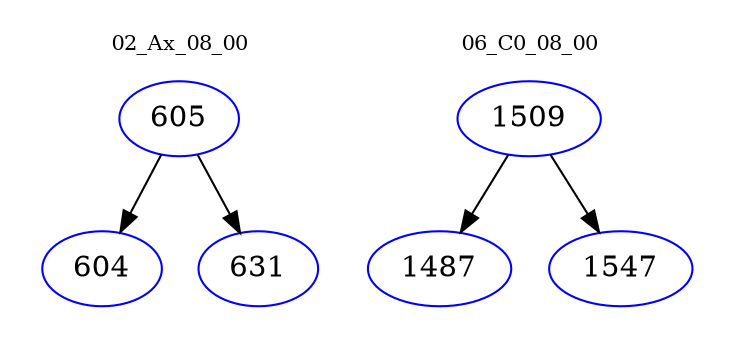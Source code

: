 digraph{
subgraph cluster_0 {
color = white
label = "02_Ax_08_00";
fontsize=10;
T0_605 [label="605", color="blue"]
T0_605 -> T0_604 [color="black"]
T0_604 [label="604", color="blue"]
T0_605 -> T0_631 [color="black"]
T0_631 [label="631", color="blue"]
}
subgraph cluster_1 {
color = white
label = "06_C0_08_00";
fontsize=10;
T1_1509 [label="1509", color="blue"]
T1_1509 -> T1_1487 [color="black"]
T1_1487 [label="1487", color="blue"]
T1_1509 -> T1_1547 [color="black"]
T1_1547 [label="1547", color="blue"]
}
}
